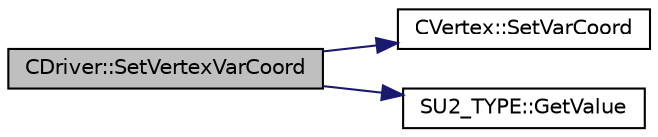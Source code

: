 digraph "CDriver::SetVertexVarCoord"
{
  edge [fontname="Helvetica",fontsize="10",labelfontname="Helvetica",labelfontsize="10"];
  node [fontname="Helvetica",fontsize="10",shape=record];
  rankdir="LR";
  Node1920 [label="CDriver::SetVertexVarCoord",height=0.2,width=0.4,color="black", fillcolor="grey75", style="filled", fontcolor="black"];
  Node1920 -> Node1921 [color="midnightblue",fontsize="10",style="solid",fontname="Helvetica"];
  Node1921 [label="CVertex::SetVarCoord",height=0.2,width=0.4,color="black", fillcolor="white", style="filled",URL="$class_c_vertex.html#a77faafc52f911c793851c71738fb85ba",tooltip="Set the value of the coordinate variation due to a surface modification. "];
  Node1920 -> Node1922 [color="midnightblue",fontsize="10",style="solid",fontname="Helvetica"];
  Node1922 [label="SU2_TYPE::GetValue",height=0.2,width=0.4,color="black", fillcolor="white", style="filled",URL="$namespace_s_u2___t_y_p_e.html#a0ed43473f5a450ce028d088427bf10cb",tooltip="Get the (primitive) value of the datatype (needs to be implemented for each new type). "];
}
